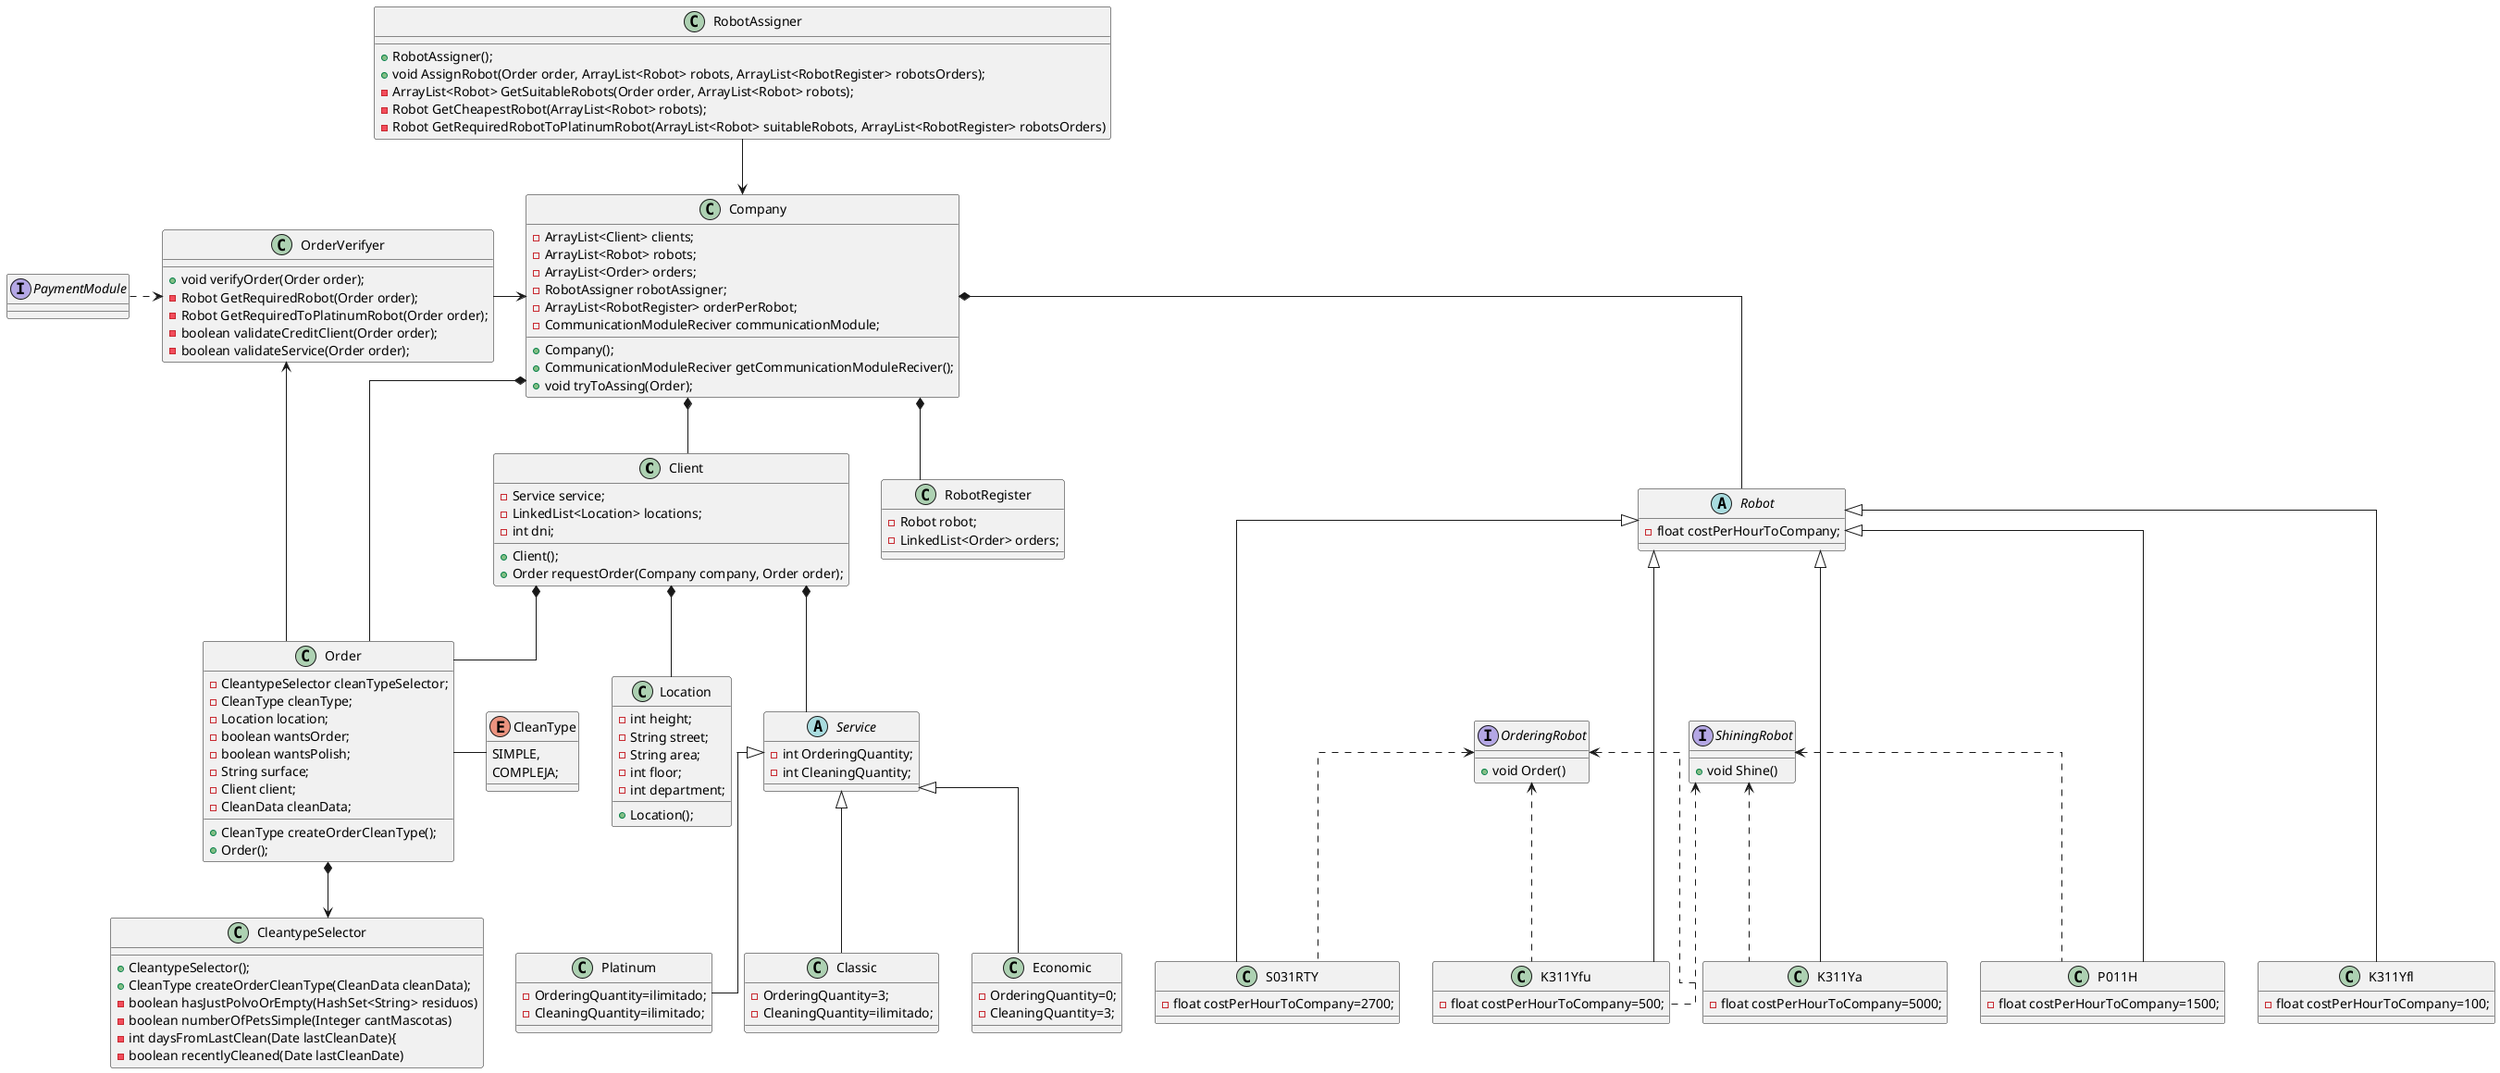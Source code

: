 @startuml
'https://plantuml.com/class-diagram

skinparam linetype ortho

class Client {
    - Service service;
    - LinkedList<Location> locations;
    - int dni;

    + Client();
    + Order requestOrder(Company company, Order order);
}

class Location{
    - int height;
    - String street;
    - String area;
    - int floor;
    - int department;
    + Location();
}

class RobotRegister{
    - Robot robot;
    - LinkedList<Order> orders;
}

abstract Robot{
    - float costPerHourToCompany;
}
class S031RTY{
    - float costPerHourToCompany=2700;
}
class K311Yfu{
    - float costPerHourToCompany=500;
}
class P011H{
    - float costPerHourToCompany=1500;
}
class K311Ya{
    - float costPerHourToCompany=5000;
}
class K311Yfl{
    - float costPerHourToCompany=100;
}

interface OrderingRobot{
    + void Order()
}
interface ShiningRobot{
    + void Shine()
}

abstract Service{
    - int OrderingQuantity;
    - int CleaningQuantity;
}
class Platinum{
    - OrderingQuantity=ilimitado;
    - CleaningQuantity=ilimitado;
}
class Classic{
    - OrderingQuantity=3;
    - CleaningQuantity=ilimitado;
}

class Economic{
    - OrderingQuantity=0;
    - CleaningQuantity=3;
}

class Company{
    - ArrayList<Client> clients;
    - ArrayList<Robot> robots;
    - ArrayList<Order> orders;
    - RobotAssigner robotAssigner;
    - ArrayList<RobotRegister> orderPerRobot;
    - CommunicationModuleReciver communicationModule;

    + Company();
    + CommunicationModuleReciver getCommunicationModuleReciver();
    + void tryToAssing(Order);
}

class OrderVerifyer{
    + void verifyOrder(Order order);
    - Robot GetRequiredRobot(Order order);
    - Robot GetRequiredToPlatinumRobot(Order order);
}

class RobotAssigner{
   + RobotAssigner();
   + void AssignRobot(Order order, ArrayList<Robot> robots, ArrayList<RobotRegister> robotsOrders);
   - ArrayList<Robot> GetSuitableRobots(Order order, ArrayList<Robot> robots);
   - Robot GetCheapestRobot(ArrayList<Robot> robots);
   - Robot GetRequiredRobotToPlatinumRobot(ArrayList<Robot> suitableRobots, ArrayList<RobotRegister> robotsOrders)
}

class Order{
    - CleantypeSelector cleanTypeSelector;
    - CleanType cleanType;
    - Location location;
    - boolean wantsOrder;
    - boolean wantsPolish;
    - String surface;
    - Client client;
    - CleanData cleanData;
    + CleanType createOrderCleanType();
    + Order();
}

class CleantypeSelector {

+CleantypeSelector();
+CleanType createOrderCleanType(CleanData cleanData);
-boolean hasJustPolvoOrEmpty(HashSet<String> residuos)
-boolean numberOfPetsSimple(Integer cantMascotas)
-int daysFromLastClean(Date lastCleanDate){
-boolean recentlyCleaned(Date lastCleanDate)
}


enum CleanType{
    SIMPLE,
    COMPLEJA;
}

class OrderVerifyer{
    - boolean validateCreditClient(Order order);
    - boolean validateService(Order order);
}

Interface PaymentModule{
}

OrderVerifyer <.left. PaymentModule
OrderVerifyer <-- Order

Service <|-- Platinum
Service <|-- Classic
Service <|-- Economic

Company*-- Robot
Company *-- Client
Company *-- Order
Company *-- RobotRegister
Company <-left- OrderVerifyer
Company <-up- RobotAssigner

Robot <|--- K311Yfl
Robot <|--- K311Yfu
Robot <|--- P011H
Robot <|--- K311Ya
Robot <|--- S031RTY

ShiningRobot <.. K311Yfu
ShiningRobot <.. P011H
ShiningRobot <.. K311Ya
OrderingRobot <.. K311Yfu
OrderingRobot <.. K311Ya
OrderingRobot <.. S031RTY

Client *-- Service
Client *-- Location

Order *-->CleantypeSelector
Order- CleanType
Client*--Order
@enduml
